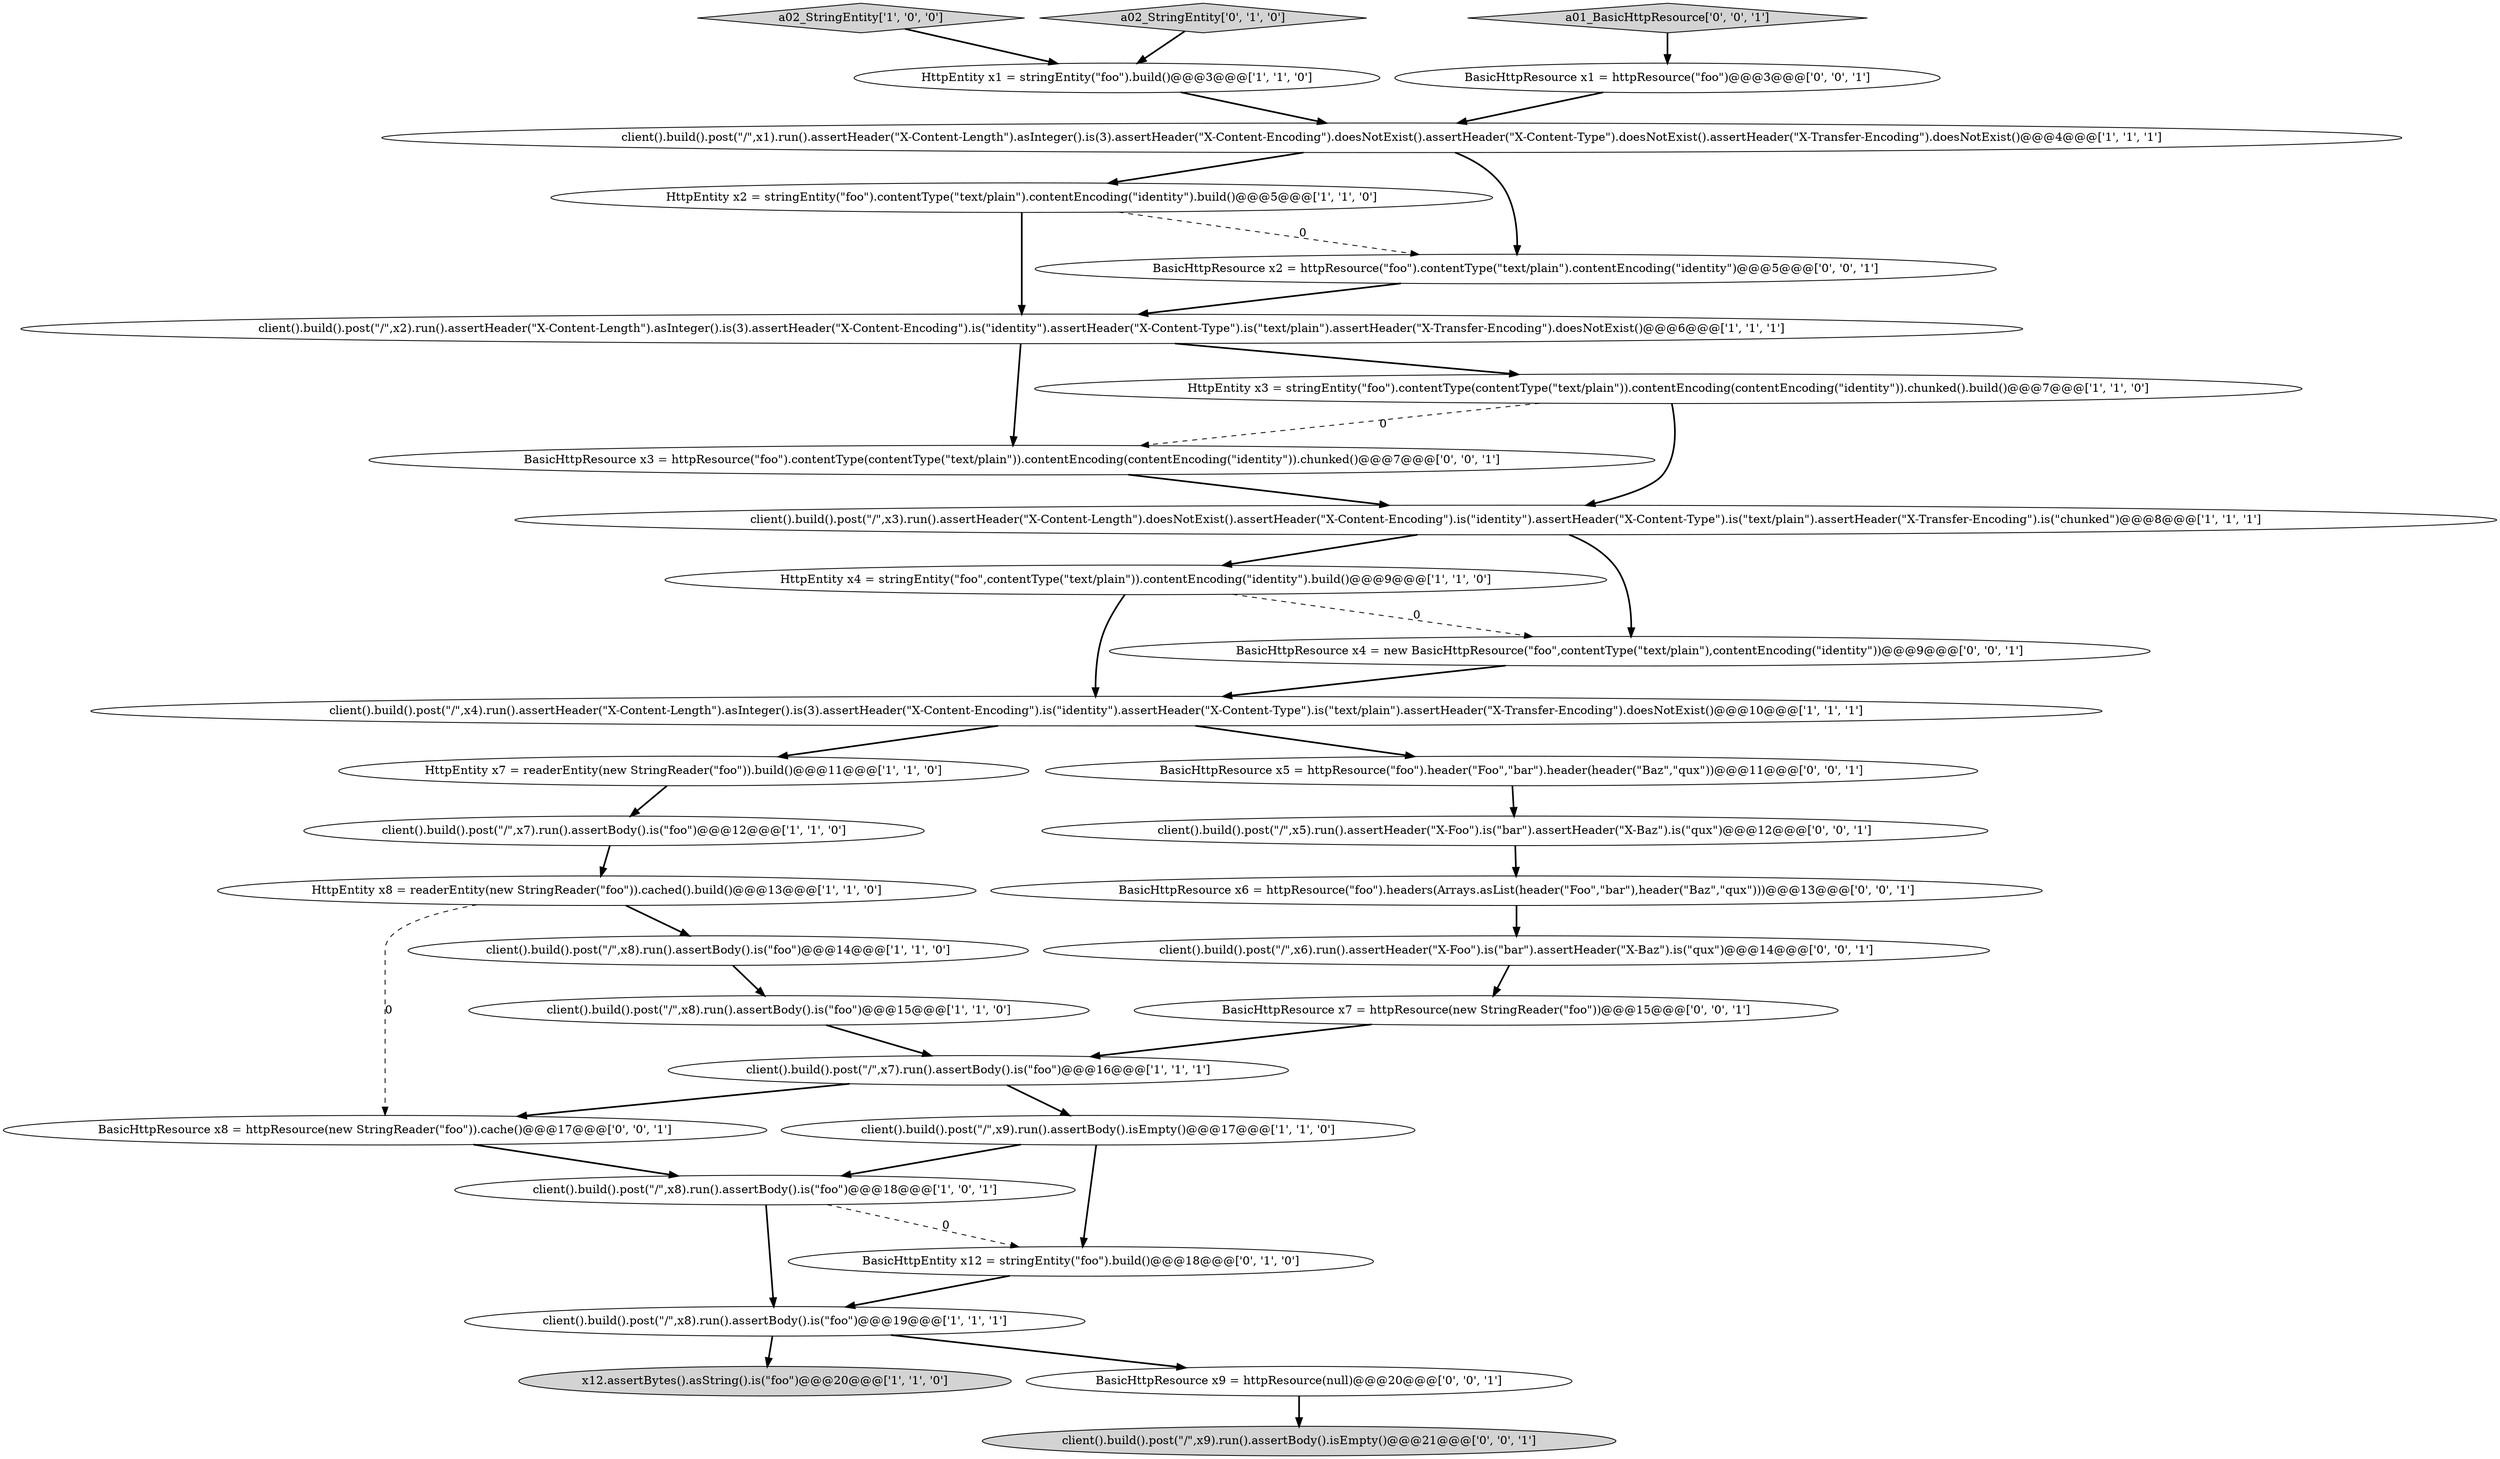 digraph {
19 [style = filled, label = "BasicHttpEntity x12 = stringEntity(\"foo\").build()@@@18@@@['0', '1', '0']", fillcolor = white, shape = ellipse image = "AAA1AAABBB2BBB"];
29 [style = filled, label = "BasicHttpResource x7 = httpResource(new StringReader(\"foo\"))@@@15@@@['0', '0', '1']", fillcolor = white, shape = ellipse image = "AAA0AAABBB3BBB"];
20 [style = filled, label = "a02_StringEntity['0', '1', '0']", fillcolor = lightgray, shape = diamond image = "AAA0AAABBB2BBB"];
27 [style = filled, label = "client().build().post(\"/\",x9).run().assertBody().isEmpty()@@@21@@@['0', '0', '1']", fillcolor = lightgray, shape = ellipse image = "AAA0AAABBB3BBB"];
18 [style = filled, label = "client().build().post(\"/\",x7).run().assertBody().is(\"foo\")@@@12@@@['1', '1', '0']", fillcolor = white, shape = ellipse image = "AAA0AAABBB1BBB"];
33 [style = filled, label = "a01_BasicHttpResource['0', '0', '1']", fillcolor = lightgray, shape = diamond image = "AAA0AAABBB3BBB"];
2 [style = filled, label = "client().build().post(\"/\",x1).run().assertHeader(\"X-Content-Length\").asInteger().is(3).assertHeader(\"X-Content-Encoding\").doesNotExist().assertHeader(\"X-Content-Type\").doesNotExist().assertHeader(\"X-Transfer-Encoding\").doesNotExist()@@@4@@@['1', '1', '1']", fillcolor = white, shape = ellipse image = "AAA0AAABBB1BBB"];
1 [style = filled, label = "HttpEntity x2 = stringEntity(\"foo\").contentType(\"text/plain\").contentEncoding(\"identity\").build()@@@5@@@['1', '1', '0']", fillcolor = white, shape = ellipse image = "AAA0AAABBB1BBB"];
32 [style = filled, label = "client().build().post(\"/\",x5).run().assertHeader(\"X-Foo\").is(\"bar\").assertHeader(\"X-Baz\").is(\"qux\")@@@12@@@['0', '0', '1']", fillcolor = white, shape = ellipse image = "AAA0AAABBB3BBB"];
4 [style = filled, label = "HttpEntity x8 = readerEntity(new StringReader(\"foo\")).cached().build()@@@13@@@['1', '1', '0']", fillcolor = white, shape = ellipse image = "AAA0AAABBB1BBB"];
15 [style = filled, label = "HttpEntity x4 = stringEntity(\"foo\",contentType(\"text/plain\")).contentEncoding(\"identity\").build()@@@9@@@['1', '1', '0']", fillcolor = white, shape = ellipse image = "AAA0AAABBB1BBB"];
8 [style = filled, label = "client().build().post(\"/\",x2).run().assertHeader(\"X-Content-Length\").asInteger().is(3).assertHeader(\"X-Content-Encoding\").is(\"identity\").assertHeader(\"X-Content-Type\").is(\"text/plain\").assertHeader(\"X-Transfer-Encoding\").doesNotExist()@@@6@@@['1', '1', '1']", fillcolor = white, shape = ellipse image = "AAA0AAABBB1BBB"];
23 [style = filled, label = "BasicHttpResource x6 = httpResource(\"foo\").headers(Arrays.asList(header(\"Foo\",\"bar\"),header(\"Baz\",\"qux\")))@@@13@@@['0', '0', '1']", fillcolor = white, shape = ellipse image = "AAA0AAABBB3BBB"];
17 [style = filled, label = "client().build().post(\"/\",x3).run().assertHeader(\"X-Content-Length\").doesNotExist().assertHeader(\"X-Content-Encoding\").is(\"identity\").assertHeader(\"X-Content-Type\").is(\"text/plain\").assertHeader(\"X-Transfer-Encoding\").is(\"chunked\")@@@8@@@['1', '1', '1']", fillcolor = white, shape = ellipse image = "AAA0AAABBB1BBB"];
10 [style = filled, label = "x12.assertBytes().asString().is(\"foo\")@@@20@@@['1', '1', '0']", fillcolor = lightgray, shape = ellipse image = "AAA0AAABBB1BBB"];
31 [style = filled, label = "BasicHttpResource x8 = httpResource(new StringReader(\"foo\")).cache()@@@17@@@['0', '0', '1']", fillcolor = white, shape = ellipse image = "AAA0AAABBB3BBB"];
9 [style = filled, label = "client().build().post(\"/\",x8).run().assertBody().is(\"foo\")@@@18@@@['1', '0', '1']", fillcolor = white, shape = ellipse image = "AAA0AAABBB1BBB"];
3 [style = filled, label = "client().build().post(\"/\",x4).run().assertHeader(\"X-Content-Length\").asInteger().is(3).assertHeader(\"X-Content-Encoding\").is(\"identity\").assertHeader(\"X-Content-Type\").is(\"text/plain\").assertHeader(\"X-Transfer-Encoding\").doesNotExist()@@@10@@@['1', '1', '1']", fillcolor = white, shape = ellipse image = "AAA0AAABBB1BBB"];
7 [style = filled, label = "HttpEntity x7 = readerEntity(new StringReader(\"foo\")).build()@@@11@@@['1', '1', '0']", fillcolor = white, shape = ellipse image = "AAA0AAABBB1BBB"];
0 [style = filled, label = "client().build().post(\"/\",x8).run().assertBody().is(\"foo\")@@@15@@@['1', '1', '0']", fillcolor = white, shape = ellipse image = "AAA0AAABBB1BBB"];
28 [style = filled, label = "BasicHttpResource x3 = httpResource(\"foo\").contentType(contentType(\"text/plain\")).contentEncoding(contentEncoding(\"identity\")).chunked()@@@7@@@['0', '0', '1']", fillcolor = white, shape = ellipse image = "AAA0AAABBB3BBB"];
11 [style = filled, label = "a02_StringEntity['1', '0', '0']", fillcolor = lightgray, shape = diamond image = "AAA0AAABBB1BBB"];
22 [style = filled, label = "BasicHttpResource x5 = httpResource(\"foo\").header(\"Foo\",\"bar\").header(header(\"Baz\",\"qux\"))@@@11@@@['0', '0', '1']", fillcolor = white, shape = ellipse image = "AAA0AAABBB3BBB"];
6 [style = filled, label = "HttpEntity x3 = stringEntity(\"foo\").contentType(contentType(\"text/plain\")).contentEncoding(contentEncoding(\"identity\")).chunked().build()@@@7@@@['1', '1', '0']", fillcolor = white, shape = ellipse image = "AAA0AAABBB1BBB"];
12 [style = filled, label = "HttpEntity x1 = stringEntity(\"foo\").build()@@@3@@@['1', '1', '0']", fillcolor = white, shape = ellipse image = "AAA0AAABBB1BBB"];
30 [style = filled, label = "BasicHttpResource x4 = new BasicHttpResource(\"foo\",contentType(\"text/plain\"),contentEncoding(\"identity\"))@@@9@@@['0', '0', '1']", fillcolor = white, shape = ellipse image = "AAA0AAABBB3BBB"];
5 [style = filled, label = "client().build().post(\"/\",x9).run().assertBody().isEmpty()@@@17@@@['1', '1', '0']", fillcolor = white, shape = ellipse image = "AAA0AAABBB1BBB"];
21 [style = filled, label = "BasicHttpResource x2 = httpResource(\"foo\").contentType(\"text/plain\").contentEncoding(\"identity\")@@@5@@@['0', '0', '1']", fillcolor = white, shape = ellipse image = "AAA0AAABBB3BBB"];
16 [style = filled, label = "client().build().post(\"/\",x8).run().assertBody().is(\"foo\")@@@19@@@['1', '1', '1']", fillcolor = white, shape = ellipse image = "AAA0AAABBB1BBB"];
25 [style = filled, label = "BasicHttpResource x1 = httpResource(\"foo\")@@@3@@@['0', '0', '1']", fillcolor = white, shape = ellipse image = "AAA0AAABBB3BBB"];
13 [style = filled, label = "client().build().post(\"/\",x8).run().assertBody().is(\"foo\")@@@14@@@['1', '1', '0']", fillcolor = white, shape = ellipse image = "AAA0AAABBB1BBB"];
24 [style = filled, label = "client().build().post(\"/\",x6).run().assertHeader(\"X-Foo\").is(\"bar\").assertHeader(\"X-Baz\").is(\"qux\")@@@14@@@['0', '0', '1']", fillcolor = white, shape = ellipse image = "AAA0AAABBB3BBB"];
26 [style = filled, label = "BasicHttpResource x9 = httpResource(null)@@@20@@@['0', '0', '1']", fillcolor = white, shape = ellipse image = "AAA0AAABBB3BBB"];
14 [style = filled, label = "client().build().post(\"/\",x7).run().assertBody().is(\"foo\")@@@16@@@['1', '1', '1']", fillcolor = white, shape = ellipse image = "AAA0AAABBB1BBB"];
14->5 [style = bold, label=""];
4->31 [style = dashed, label="0"];
32->23 [style = bold, label=""];
5->19 [style = bold, label=""];
11->12 [style = bold, label=""];
16->26 [style = bold, label=""];
23->24 [style = bold, label=""];
25->2 [style = bold, label=""];
13->0 [style = bold, label=""];
31->9 [style = bold, label=""];
7->18 [style = bold, label=""];
9->16 [style = bold, label=""];
12->2 [style = bold, label=""];
1->8 [style = bold, label=""];
1->21 [style = dashed, label="0"];
21->8 [style = bold, label=""];
6->17 [style = bold, label=""];
6->28 [style = dashed, label="0"];
15->30 [style = dashed, label="0"];
8->6 [style = bold, label=""];
5->9 [style = bold, label=""];
3->7 [style = bold, label=""];
26->27 [style = bold, label=""];
16->10 [style = bold, label=""];
22->32 [style = bold, label=""];
19->16 [style = bold, label=""];
14->31 [style = bold, label=""];
9->19 [style = dashed, label="0"];
17->15 [style = bold, label=""];
30->3 [style = bold, label=""];
2->1 [style = bold, label=""];
8->28 [style = bold, label=""];
15->3 [style = bold, label=""];
4->13 [style = bold, label=""];
3->22 [style = bold, label=""];
29->14 [style = bold, label=""];
0->14 [style = bold, label=""];
24->29 [style = bold, label=""];
17->30 [style = bold, label=""];
33->25 [style = bold, label=""];
20->12 [style = bold, label=""];
2->21 [style = bold, label=""];
18->4 [style = bold, label=""];
28->17 [style = bold, label=""];
}
